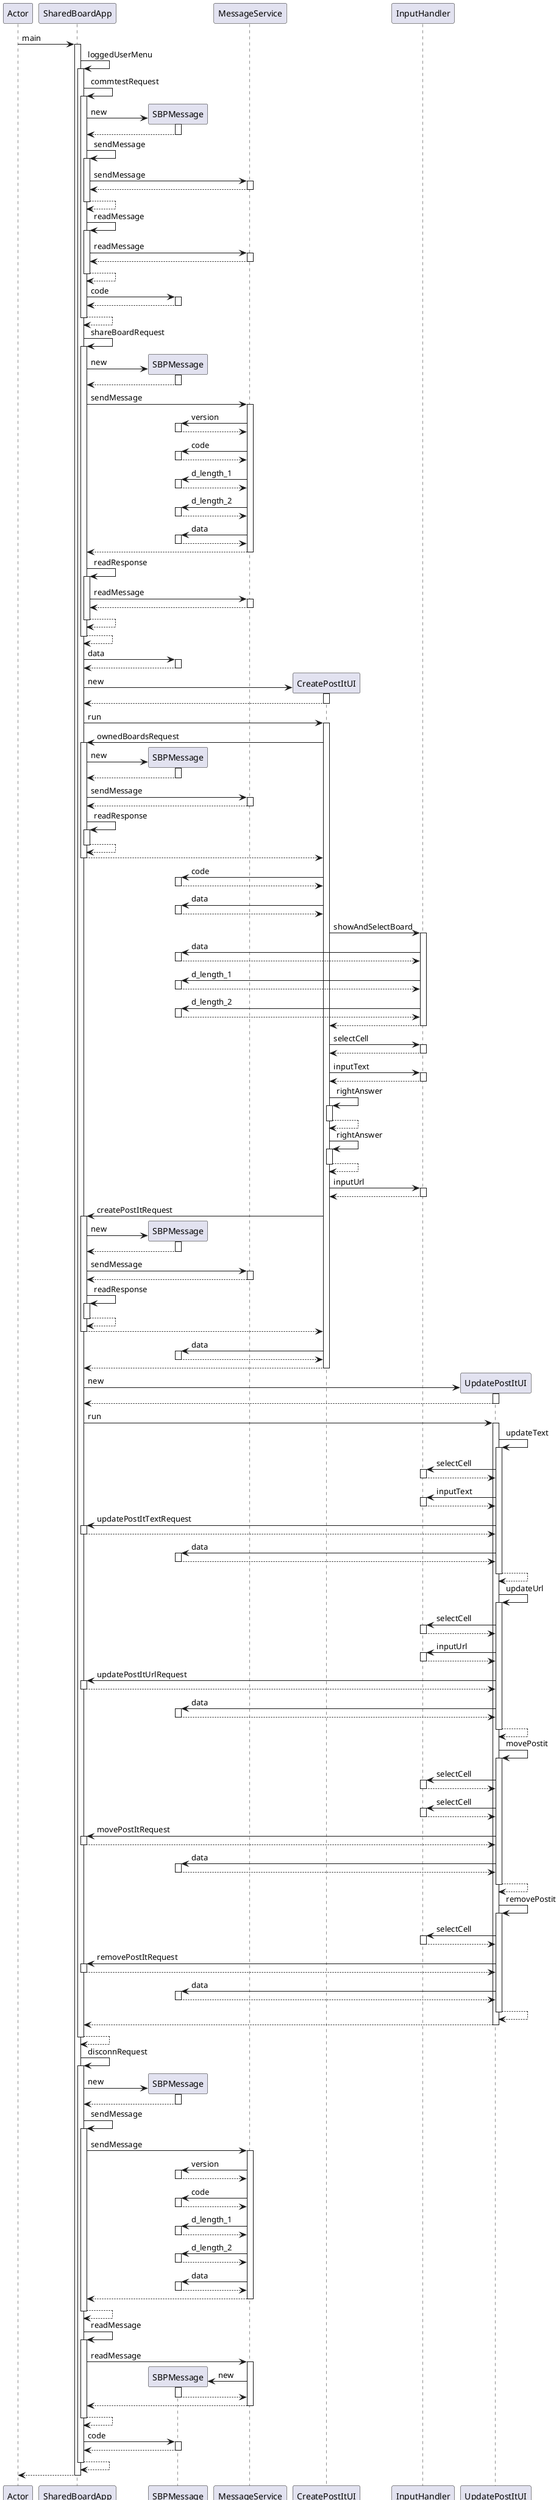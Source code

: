 @startuml
participant Actor
Actor -> SharedBoardApp : main
activate SharedBoardApp
SharedBoardApp -> SharedBoardApp : loggedUserMenu
activate SharedBoardApp
SharedBoardApp -> SharedBoardApp : commtestRequest
activate SharedBoardApp
create SBPMessage
SharedBoardApp -> SBPMessage : new
activate SBPMessage
SBPMessage --> SharedBoardApp
deactivate SBPMessage
SharedBoardApp -> SharedBoardApp : sendMessage
activate SharedBoardApp
SharedBoardApp -> MessageService : sendMessage
activate MessageService
MessageService --> SharedBoardApp
deactivate MessageService
SharedBoardApp --> SharedBoardApp
deactivate SharedBoardApp
SharedBoardApp -> SharedBoardApp : readMessage
activate SharedBoardApp
SharedBoardApp -> MessageService : readMessage
activate MessageService
MessageService --> SharedBoardApp
deactivate MessageService
SharedBoardApp --> SharedBoardApp
deactivate SharedBoardApp
SharedBoardApp -> SBPMessage : code
activate SBPMessage
SBPMessage --> SharedBoardApp
deactivate SBPMessage
SharedBoardApp --> SharedBoardApp
deactivate SharedBoardApp
SharedBoardApp -> SharedBoardApp : shareBoardRequest
activate SharedBoardApp
create SBPMessage
SharedBoardApp -> SBPMessage : new
activate SBPMessage
SBPMessage --> SharedBoardApp
deactivate SBPMessage
SharedBoardApp -> MessageService : sendMessage
activate MessageService
MessageService -> SBPMessage : version
activate SBPMessage
SBPMessage --> MessageService
deactivate SBPMessage
MessageService -> SBPMessage : code
activate SBPMessage
SBPMessage --> MessageService
deactivate SBPMessage
MessageService -> SBPMessage : d_length_1
activate SBPMessage
SBPMessage --> MessageService
deactivate SBPMessage
MessageService -> SBPMessage : d_length_2
activate SBPMessage
SBPMessage --> MessageService
deactivate SBPMessage
MessageService -> SBPMessage : data
activate SBPMessage
SBPMessage --> MessageService
deactivate SBPMessage
MessageService --> SharedBoardApp
deactivate MessageService
SharedBoardApp -> SharedBoardApp : readResponse
activate SharedBoardApp
SharedBoardApp -> MessageService : readMessage
activate MessageService
MessageService --> SharedBoardApp
deactivate MessageService
SharedBoardApp --> SharedBoardApp
deactivate SharedBoardApp
SharedBoardApp --> SharedBoardApp
deactivate SharedBoardApp
SharedBoardApp -> SBPMessage : data
activate SBPMessage
SBPMessage --> SharedBoardApp
deactivate SBPMessage
create CreatePostItUI
SharedBoardApp -> CreatePostItUI : new
activate CreatePostItUI
CreatePostItUI --> SharedBoardApp
deactivate CreatePostItUI
SharedBoardApp -> CreatePostItUI : run
activate CreatePostItUI
CreatePostItUI -> SharedBoardApp : ownedBoardsRequest
activate SharedBoardApp
create SBPMessage
SharedBoardApp -> SBPMessage : new
activate SBPMessage
SBPMessage --> SharedBoardApp
deactivate SBPMessage
SharedBoardApp -> MessageService : sendMessage
activate MessageService
MessageService --> SharedBoardApp
deactivate MessageService
SharedBoardApp -> SharedBoardApp : readResponse
activate SharedBoardApp
SharedBoardApp --> SharedBoardApp
deactivate SharedBoardApp
SharedBoardApp --> CreatePostItUI
deactivate SharedBoardApp
CreatePostItUI -> SBPMessage : code
activate SBPMessage
SBPMessage --> CreatePostItUI
deactivate SBPMessage
CreatePostItUI -> SBPMessage : data
activate SBPMessage
SBPMessage --> CreatePostItUI
deactivate SBPMessage
CreatePostItUI -> InputHandler : showAndSelectBoard
activate InputHandler
InputHandler -> SBPMessage : data
activate SBPMessage
SBPMessage --> InputHandler
deactivate SBPMessage
InputHandler -> SBPMessage : d_length_1
activate SBPMessage
SBPMessage --> InputHandler
deactivate SBPMessage
InputHandler -> SBPMessage : d_length_2
activate SBPMessage
SBPMessage --> InputHandler
deactivate SBPMessage
InputHandler --> CreatePostItUI
deactivate InputHandler
CreatePostItUI -> InputHandler : selectCell
activate InputHandler
InputHandler --> CreatePostItUI
deactivate InputHandler
CreatePostItUI -> InputHandler : inputText
activate InputHandler
InputHandler --> CreatePostItUI
deactivate InputHandler
CreatePostItUI -> CreatePostItUI : rightAnswer
activate CreatePostItUI
CreatePostItUI --> CreatePostItUI
deactivate CreatePostItUI
CreatePostItUI -> CreatePostItUI : rightAnswer
activate CreatePostItUI
CreatePostItUI --> CreatePostItUI
deactivate CreatePostItUI
CreatePostItUI -> InputHandler : inputUrl
activate InputHandler
InputHandler --> CreatePostItUI
deactivate InputHandler
CreatePostItUI -> SharedBoardApp : createPostItRequest
activate SharedBoardApp
create SBPMessage
SharedBoardApp -> SBPMessage : new
activate SBPMessage
SBPMessage --> SharedBoardApp
deactivate SBPMessage
SharedBoardApp -> MessageService : sendMessage
activate MessageService
MessageService --> SharedBoardApp
deactivate MessageService
SharedBoardApp -> SharedBoardApp : readResponse
activate SharedBoardApp
SharedBoardApp --> SharedBoardApp
deactivate SharedBoardApp
SharedBoardApp --> CreatePostItUI
deactivate SharedBoardApp
CreatePostItUI -> SBPMessage : data
activate SBPMessage
SBPMessage --> CreatePostItUI
deactivate SBPMessage
CreatePostItUI --> SharedBoardApp
deactivate CreatePostItUI
create UpdatePostItUI
SharedBoardApp -> UpdatePostItUI : new
activate UpdatePostItUI
UpdatePostItUI --> SharedBoardApp
deactivate UpdatePostItUI
SharedBoardApp -> UpdatePostItUI : run
activate UpdatePostItUI
UpdatePostItUI -> UpdatePostItUI : updateText
activate UpdatePostItUI
UpdatePostItUI -> InputHandler : selectCell
activate InputHandler
InputHandler --> UpdatePostItUI
deactivate InputHandler
UpdatePostItUI -> InputHandler : inputText
activate InputHandler
InputHandler --> UpdatePostItUI
deactivate InputHandler
UpdatePostItUI -> SharedBoardApp : updatePostItTextRequest
activate SharedBoardApp
SharedBoardApp --> UpdatePostItUI
deactivate SharedBoardApp
UpdatePostItUI -> SBPMessage : data
activate SBPMessage
SBPMessage --> UpdatePostItUI
deactivate SBPMessage
UpdatePostItUI --> UpdatePostItUI
deactivate UpdatePostItUI
UpdatePostItUI -> UpdatePostItUI : updateUrl
activate UpdatePostItUI
UpdatePostItUI -> InputHandler : selectCell
activate InputHandler
InputHandler --> UpdatePostItUI
deactivate InputHandler
UpdatePostItUI -> InputHandler : inputUrl
activate InputHandler
InputHandler --> UpdatePostItUI
deactivate InputHandler
UpdatePostItUI -> SharedBoardApp : updatePostItUrlRequest
activate SharedBoardApp
SharedBoardApp --> UpdatePostItUI
deactivate SharedBoardApp
UpdatePostItUI -> SBPMessage : data
activate SBPMessage
SBPMessage --> UpdatePostItUI
deactivate SBPMessage
UpdatePostItUI --> UpdatePostItUI
deactivate UpdatePostItUI
UpdatePostItUI -> UpdatePostItUI : movePostit
activate UpdatePostItUI
UpdatePostItUI -> InputHandler : selectCell
activate InputHandler
InputHandler --> UpdatePostItUI
deactivate InputHandler
UpdatePostItUI -> InputHandler : selectCell
activate InputHandler
InputHandler --> UpdatePostItUI
deactivate InputHandler
UpdatePostItUI -> SharedBoardApp : movePostItRequest
activate SharedBoardApp
SharedBoardApp --> UpdatePostItUI
deactivate SharedBoardApp
UpdatePostItUI -> SBPMessage : data
activate SBPMessage
SBPMessage --> UpdatePostItUI
deactivate SBPMessage
UpdatePostItUI --> UpdatePostItUI
deactivate UpdatePostItUI
UpdatePostItUI -> UpdatePostItUI : removePostit
activate UpdatePostItUI
UpdatePostItUI -> InputHandler : selectCell
activate InputHandler
InputHandler --> UpdatePostItUI
deactivate InputHandler
UpdatePostItUI -> SharedBoardApp : removePostItRequest
activate SharedBoardApp
SharedBoardApp --> UpdatePostItUI
deactivate SharedBoardApp
UpdatePostItUI -> SBPMessage : data
activate SBPMessage
SBPMessage --> UpdatePostItUI
deactivate SBPMessage
UpdatePostItUI --> UpdatePostItUI
deactivate UpdatePostItUI
UpdatePostItUI --> SharedBoardApp
deactivate UpdatePostItUI
SharedBoardApp --> SharedBoardApp
deactivate SharedBoardApp
SharedBoardApp -> SharedBoardApp : disconnRequest
activate SharedBoardApp
create SBPMessage
SharedBoardApp -> SBPMessage : new
activate SBPMessage
SBPMessage --> SharedBoardApp
deactivate SBPMessage
SharedBoardApp -> SharedBoardApp : sendMessage
activate SharedBoardApp
SharedBoardApp -> MessageService : sendMessage
activate MessageService
MessageService -> SBPMessage : version
activate SBPMessage
SBPMessage --> MessageService
deactivate SBPMessage
MessageService -> SBPMessage : code
activate SBPMessage
SBPMessage --> MessageService
deactivate SBPMessage
MessageService -> SBPMessage : d_length_1
activate SBPMessage
SBPMessage --> MessageService
deactivate SBPMessage
MessageService -> SBPMessage : d_length_2
activate SBPMessage
SBPMessage --> MessageService
deactivate SBPMessage
MessageService -> SBPMessage : data
activate SBPMessage
SBPMessage --> MessageService
deactivate SBPMessage
MessageService --> SharedBoardApp
deactivate MessageService
SharedBoardApp --> SharedBoardApp
deactivate SharedBoardApp
SharedBoardApp -> SharedBoardApp : readMessage
activate SharedBoardApp
SharedBoardApp -> MessageService : readMessage
activate MessageService
create SBPMessage
MessageService -> SBPMessage : new
activate SBPMessage
SBPMessage --> MessageService
deactivate SBPMessage
MessageService --> SharedBoardApp
deactivate MessageService
SharedBoardApp --> SharedBoardApp
deactivate SharedBoardApp
SharedBoardApp -> SBPMessage : code
activate SBPMessage
SBPMessage --> SharedBoardApp
deactivate SBPMessage
SharedBoardApp --> SharedBoardApp
deactivate SharedBoardApp
return
@enduml